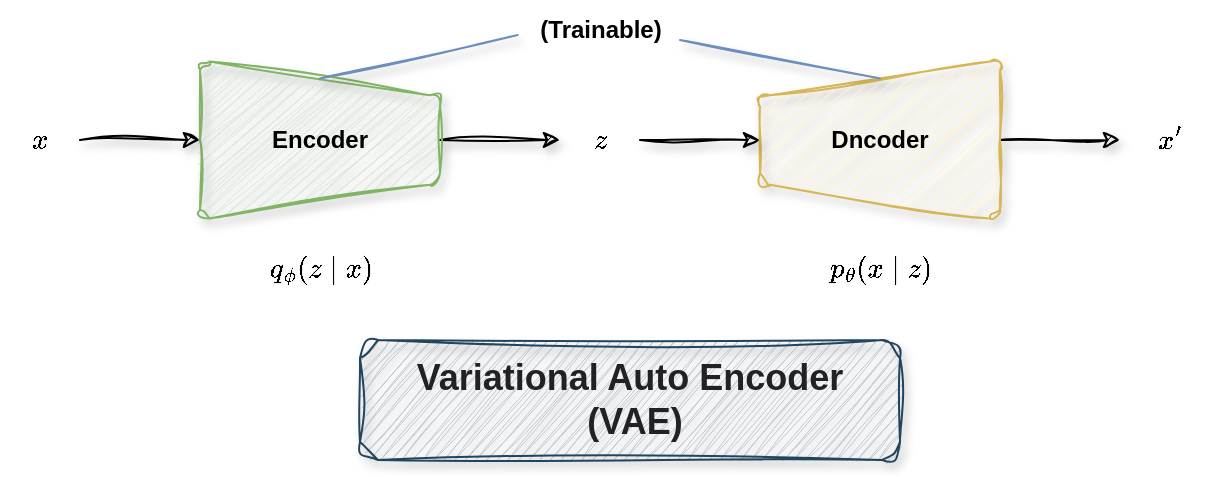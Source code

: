 <mxfile version="24.8.0" pages="2">
  <diagram name="VAE" id="jjXJwp8Yex_y8ALbM6vp">
    <mxGraphModel dx="825" dy="537" grid="1" gridSize="10" guides="1" tooltips="1" connect="1" arrows="1" fold="1" page="1" pageScale="1" pageWidth="1169" pageHeight="827" math="1" shadow="0">
      <root>
        <mxCell id="0" />
        <mxCell id="1" parent="0" />
        <mxCell id="TUz3deqtGDAToWgcLmCs-22" style="edgeStyle=orthogonalEdgeStyle;rounded=0;orthogonalLoop=1;jettySize=auto;html=1;exitX=0.5;exitY=0;exitDx=0;exitDy=0;strokeColor=#000000;sketch=1;curveFitting=1;jiggle=2;shadow=1;" edge="1" parent="1" source="TUz3deqtGDAToWgcLmCs-19" target="TUz3deqtGDAToWgcLmCs-21">
          <mxGeometry relative="1" as="geometry" />
        </mxCell>
        <mxCell id="TUz3deqtGDAToWgcLmCs-19" value="&lt;b&gt;Encoder&lt;/b&gt;" style="verticalLabelPosition=middle;verticalAlign=middle;html=1;shape=trapezoid;perimeter=trapezoidPerimeter;whiteSpace=wrap;size=0.23;arcSize=10;flipV=1;labelPosition=center;align=center;rounded=1;shadow=1;direction=south;fillColor=#d5e8d4;strokeColor=#82b366;sketch=1;curveFitting=1;jiggle=2;" vertex="1" parent="1">
          <mxGeometry x="160" y="360" width="120" height="80" as="geometry" />
        </mxCell>
        <mxCell id="TUz3deqtGDAToWgcLmCs-29" style="edgeStyle=orthogonalEdgeStyle;rounded=0;orthogonalLoop=1;jettySize=auto;html=1;shadow=1;sketch=1;curveFitting=1;jiggle=2;" edge="1" parent="1" source="TUz3deqtGDAToWgcLmCs-20" target="TUz3deqtGDAToWgcLmCs-28">
          <mxGeometry relative="1" as="geometry" />
        </mxCell>
        <mxCell id="TUz3deqtGDAToWgcLmCs-20" value="&lt;b&gt;Dncoder&lt;/b&gt;" style="verticalLabelPosition=middle;verticalAlign=middle;html=1;shape=trapezoid;perimeter=trapezoidPerimeter;whiteSpace=wrap;size=0.23;arcSize=10;flipV=1;labelPosition=center;align=center;rounded=1;shadow=1;direction=north;fillColor=#fff2cc;strokeColor=#d6b656;sketch=1;curveFitting=1;jiggle=2;" vertex="1" parent="1">
          <mxGeometry x="440" y="360" width="120" height="80" as="geometry" />
        </mxCell>
        <mxCell id="TUz3deqtGDAToWgcLmCs-23" style="edgeStyle=orthogonalEdgeStyle;rounded=0;orthogonalLoop=1;jettySize=auto;html=1;entryX=0.5;entryY=0;entryDx=0;entryDy=0;strokeColor=#000000;sketch=1;curveFitting=1;jiggle=2;shadow=1;" edge="1" parent="1" source="TUz3deqtGDAToWgcLmCs-21" target="TUz3deqtGDAToWgcLmCs-20">
          <mxGeometry relative="1" as="geometry" />
        </mxCell>
        <mxCell id="TUz3deqtGDAToWgcLmCs-21" value="&lt;font style=&quot;font-size: 12px;&quot;&gt;`z`&lt;/font&gt;" style="text;html=1;align=center;verticalAlign=middle;resizable=0;points=[];autosize=1;strokeColor=none;fillColor=none;" vertex="1" parent="1">
          <mxGeometry x="340" y="385" width="40" height="30" as="geometry" />
        </mxCell>
        <mxCell id="TUz3deqtGDAToWgcLmCs-26" style="edgeStyle=orthogonalEdgeStyle;rounded=0;orthogonalLoop=1;jettySize=auto;html=1;entryX=0.5;entryY=1;entryDx=0;entryDy=0;shadow=1;sketch=1;curveFitting=1;jiggle=2;" edge="1" parent="1" source="TUz3deqtGDAToWgcLmCs-25" target="TUz3deqtGDAToWgcLmCs-19">
          <mxGeometry relative="1" as="geometry" />
        </mxCell>
        <mxCell id="TUz3deqtGDAToWgcLmCs-25" value="`x`" style="text;html=1;align=center;verticalAlign=middle;resizable=0;points=[];autosize=1;strokeColor=none;fillColor=none;" vertex="1" parent="1">
          <mxGeometry x="60" y="385" width="40" height="30" as="geometry" />
        </mxCell>
        <mxCell id="TUz3deqtGDAToWgcLmCs-28" value="`x^&#39;`" style="text;html=1;align=center;verticalAlign=middle;resizable=0;points=[];autosize=1;strokeColor=none;fillColor=none;" vertex="1" parent="1">
          <mxGeometry x="620" y="385" width="50" height="30" as="geometry" />
        </mxCell>
        <mxCell id="TUz3deqtGDAToWgcLmCs-30" value="`q_{\phi}(z|x)`" style="text;html=1;align=center;verticalAlign=middle;resizable=0;points=[];autosize=1;strokeColor=none;fillColor=none;" vertex="1" parent="1">
          <mxGeometry x="170" y="450" width="100" height="30" as="geometry" />
        </mxCell>
        <mxCell id="TUz3deqtGDAToWgcLmCs-31" value="`p_{\theta}(x|z)`" style="text;html=1;align=center;verticalAlign=middle;resizable=0;points=[];autosize=1;strokeColor=none;fillColor=none;" vertex="1" parent="1">
          <mxGeometry x="445" y="450" width="110" height="30" as="geometry" />
        </mxCell>
        <mxCell id="TUz3deqtGDAToWgcLmCs-32" value="&lt;font face=&quot;Helvetica&quot;&gt;&lt;b&gt;(Trainable)&lt;/b&gt;&lt;/font&gt;" style="text;html=1;align=center;verticalAlign=middle;resizable=0;points=[];autosize=1;strokeColor=none;fillColor=none;" vertex="1" parent="1">
          <mxGeometry x="320" y="330" width="80" height="30" as="geometry" />
        </mxCell>
        <mxCell id="TUz3deqtGDAToWgcLmCs-33" value="" style="endArrow=none;html=1;rounded=0;shadow=1;sketch=1;curveFitting=1;jiggle=2;exitX=0;exitY=0.5;exitDx=0;exitDy=0;fillColor=#dae8fc;strokeColor=#6c8ebf;entryX=-0.015;entryY=0.584;entryDx=0;entryDy=0;entryPerimeter=0;" edge="1" parent="1" source="TUz3deqtGDAToWgcLmCs-19" target="TUz3deqtGDAToWgcLmCs-32">
          <mxGeometry width="50" height="50" relative="1" as="geometry">
            <mxPoint x="220" y="350" as="sourcePoint" />
            <mxPoint x="320" y="320" as="targetPoint" />
          </mxGeometry>
        </mxCell>
        <mxCell id="TUz3deqtGDAToWgcLmCs-35" value="" style="endArrow=none;html=1;rounded=0;entryX=1;entryY=0.667;entryDx=0;entryDy=0;entryPerimeter=0;exitX=1;exitY=0.5;exitDx=0;exitDy=0;shadow=1;sketch=1;curveFitting=1;jiggle=2;fillColor=#dae8fc;strokeColor=#6c8ebf;" edge="1" parent="1" source="TUz3deqtGDAToWgcLmCs-20" target="TUz3deqtGDAToWgcLmCs-32">
          <mxGeometry width="50" height="50" relative="1" as="geometry">
            <mxPoint x="510" y="350" as="sourcePoint" />
            <mxPoint x="560" y="300" as="targetPoint" />
          </mxGeometry>
        </mxCell>
        <mxCell id="TUz3deqtGDAToWgcLmCs-37" value="&lt;h1 style=&quot;box-sizing: border-box; outline: 0px; margin: 0px; padding: 0px; overflow-wrap: break-word; word-break: break-all; font-size: 18px;&quot; id=&quot;articleContentId&quot; class=&quot;title-article&quot;&gt;&lt;font style=&quot;font-size: 18px;&quot; color=&quot;#222226&quot;&gt;&lt;span style=&quot;font-variant-ligatures: common-ligatures;&quot;&gt;Variational Auto Encoder&lt;/span&gt;&lt;/font&gt;&lt;/h1&gt;&lt;h1 style=&quot;box-sizing: border-box; outline: 0px; margin: 0px; padding: 0px; overflow-wrap: break-word; word-break: break-all; font-size: 18px;&quot; id=&quot;articleContentId&quot; class=&quot;title-article&quot;&gt;&lt;font style=&quot;font-size: 18px;&quot; color=&quot;#222226&quot;&gt;&lt;span style=&quot;font-variant-ligatures: common-ligatures;&quot;&gt;&amp;nbsp;(VAE)&lt;/span&gt;&lt;/font&gt;&lt;br&gt;&lt;/h1&gt;" style="rounded=1;whiteSpace=wrap;html=1;sketch=1;curveFitting=1;jiggle=2;glass=0;shadow=1;fillColor=#bac8d3;strokeColor=#23445d;" vertex="1" parent="1">
          <mxGeometry x="240" y="500" width="270" height="60" as="geometry" />
        </mxCell>
      </root>
    </mxGraphModel>
  </diagram>
  <diagram id="wz8EFcy0Fja30lx42I_F" name="第 2 页">
    <mxGraphModel dx="830" dy="453" grid="1" gridSize="10" guides="1" tooltips="1" connect="1" arrows="1" fold="1" page="1" pageScale="1" pageWidth="1169" pageHeight="827" math="1" shadow="0">
      <root>
        <mxCell id="0" />
        <mxCell id="1" parent="0" />
      </root>
    </mxGraphModel>
  </diagram>
</mxfile>
